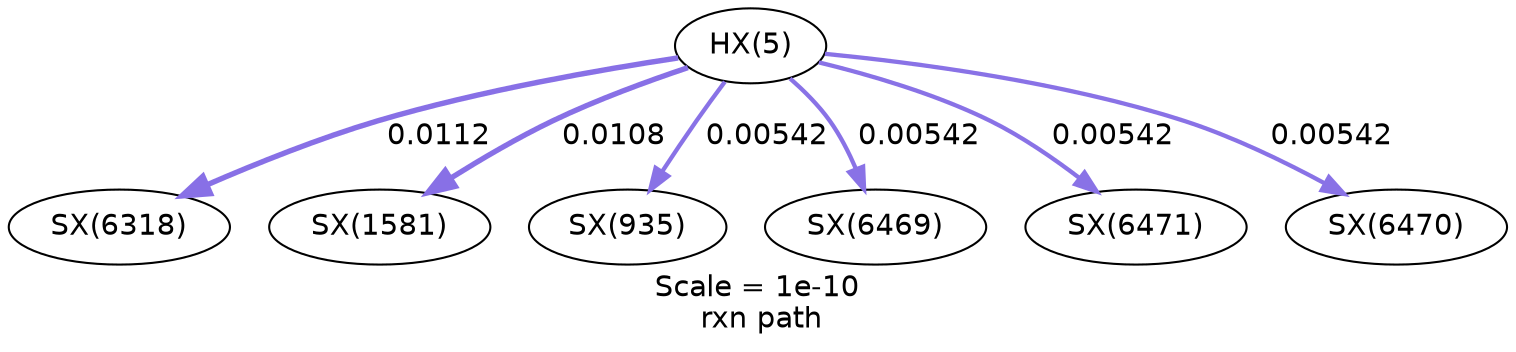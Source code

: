 digraph reaction_paths {
center=1;
s64 -> s206[fontname="Helvetica", style="setlinewidth(2.61)", arrowsize=1.3, color="0.7, 0.511, 0.9"
, label=" 0.0112"];
s64 -> s148[fontname="Helvetica", style="setlinewidth(2.58)", arrowsize=1.29, color="0.7, 0.511, 0.9"
, label=" 0.0108"];
s64 -> s129[fontname="Helvetica", style="setlinewidth(2.06)", arrowsize=1.03, color="0.7, 0.505, 0.9"
, label=" 0.00542"];
s64 -> s209[fontname="Helvetica", style="setlinewidth(2.06)", arrowsize=1.03, color="0.7, 0.505, 0.9"
, label=" 0.00542"];
s64 -> s211[fontname="Helvetica", style="setlinewidth(2.06)", arrowsize=1.03, color="0.7, 0.505, 0.9"
, label=" 0.00542"];
s64 -> s210[fontname="Helvetica", style="setlinewidth(2.06)", arrowsize=1.03, color="0.7, 0.505, 0.9"
, label=" 0.00542"];
s64 [ fontname="Helvetica", label="HX(5)"];
s129 [ fontname="Helvetica", label="SX(935)"];
s148 [ fontname="Helvetica", label="SX(1581)"];
s206 [ fontname="Helvetica", label="SX(6318)"];
s209 [ fontname="Helvetica", label="SX(6469)"];
s210 [ fontname="Helvetica", label="SX(6470)"];
s211 [ fontname="Helvetica", label="SX(6471)"];
 label = "Scale = 1e-10\l rxn path";
 fontname = "Helvetica";
}
